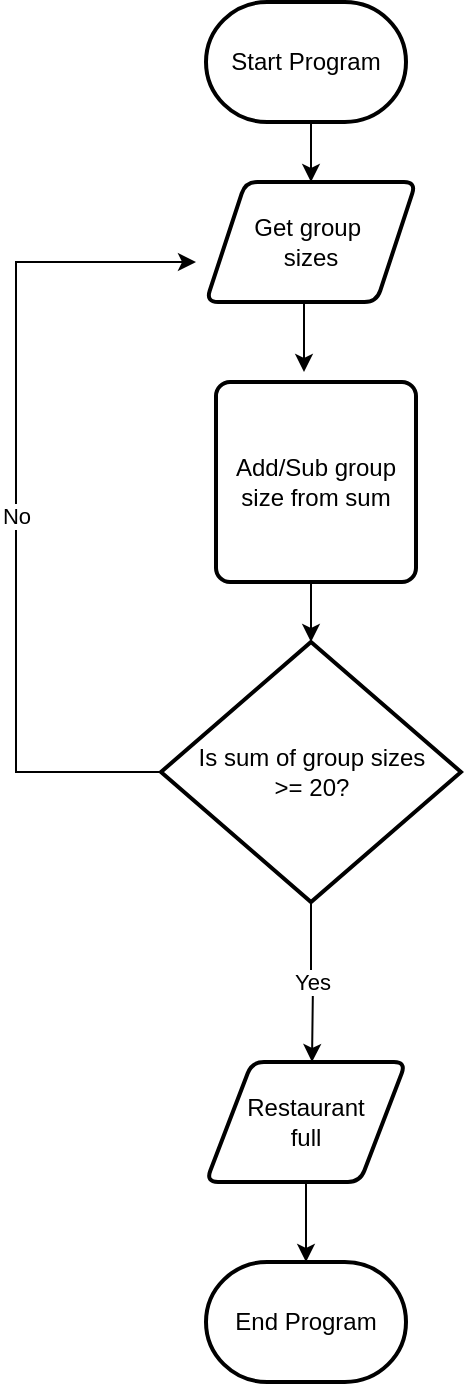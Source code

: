 <mxfile version="14.5.1" type="github"><diagram id="6xzPcaVEudEqyJQnnVQH" name="Page-1"><mxGraphModel dx="946" dy="646" grid="1" gridSize="10" guides="1" tooltips="1" connect="1" arrows="1" fold="1" page="1" pageScale="1" pageWidth="850" pageHeight="1100" math="0" shadow="0"><root><mxCell id="0"/><mxCell id="1" parent="0"/><mxCell id="B8vdKP4IXuOvyzsPMGrn-10" style="edgeStyle=orthogonalEdgeStyle;rounded=0;orthogonalLoop=1;jettySize=auto;html=1;exitX=0.5;exitY=1;exitDx=0;exitDy=0;exitPerimeter=0;entryX=0.5;entryY=0;entryDx=0;entryDy=0;" parent="1" source="B8vdKP4IXuOvyzsPMGrn-2" target="B8vdKP4IXuOvyzsPMGrn-3" edge="1"><mxGeometry relative="1" as="geometry"/></mxCell><mxCell id="B8vdKP4IXuOvyzsPMGrn-2" value="Start Program" style="strokeWidth=2;html=1;shape=mxgraph.flowchart.terminator;whiteSpace=wrap;" parent="1" vertex="1"><mxGeometry x="375" y="110" width="100" height="60" as="geometry"/></mxCell><mxCell id="B8vdKP4IXuOvyzsPMGrn-12" style="edgeStyle=orthogonalEdgeStyle;rounded=0;orthogonalLoop=1;jettySize=auto;html=1;exitX=0.5;exitY=1;exitDx=0;exitDy=0;entryX=0.44;entryY=-0.05;entryDx=0;entryDy=0;entryPerimeter=0;" parent="1" source="B8vdKP4IXuOvyzsPMGrn-3" target="B8vdKP4IXuOvyzsPMGrn-11" edge="1"><mxGeometry relative="1" as="geometry"/></mxCell><mxCell id="B8vdKP4IXuOvyzsPMGrn-3" value="Get group&amp;nbsp;&lt;br&gt;sizes" style="shape=parallelogram;html=1;strokeWidth=2;perimeter=parallelogramPerimeter;whiteSpace=wrap;rounded=1;arcSize=12;size=0.188;" parent="1" vertex="1"><mxGeometry x="375" y="200" width="105" height="60" as="geometry"/></mxCell><mxCell id="B8vdKP4IXuOvyzsPMGrn-15" value="Yes" style="edgeStyle=orthogonalEdgeStyle;rounded=0;orthogonalLoop=1;jettySize=auto;html=1;exitX=0.5;exitY=1;exitDx=0;exitDy=0;exitPerimeter=0;" parent="1" source="B8vdKP4IXuOvyzsPMGrn-7" edge="1"><mxGeometry relative="1" as="geometry"><mxPoint x="428" y="640" as="targetPoint"/></mxGeometry></mxCell><mxCell id="B8vdKP4IXuOvyzsPMGrn-16" style="edgeStyle=orthogonalEdgeStyle;rounded=0;orthogonalLoop=1;jettySize=auto;html=1;exitX=0;exitY=0.5;exitDx=0;exitDy=0;exitPerimeter=0;" parent="1" source="B8vdKP4IXuOvyzsPMGrn-7" edge="1"><mxGeometry relative="1" as="geometry"><mxPoint x="370" y="240" as="targetPoint"/><Array as="points"><mxPoint x="280" y="495"/></Array></mxGeometry></mxCell><mxCell id="B8vdKP4IXuOvyzsPMGrn-17" value="No" style="edgeLabel;html=1;align=center;verticalAlign=middle;resizable=0;points=[];" parent="B8vdKP4IXuOvyzsPMGrn-16" vertex="1" connectable="0"><mxGeometry x="-0.035" relative="1" as="geometry"><mxPoint y="1" as="offset"/></mxGeometry></mxCell><mxCell id="B8vdKP4IXuOvyzsPMGrn-7" value="Is sum of group sizes&lt;br&gt;&amp;gt;= 20?" style="strokeWidth=2;html=1;shape=mxgraph.flowchart.decision;whiteSpace=wrap;" parent="1" vertex="1"><mxGeometry x="352.5" y="430" width="150" height="130" as="geometry"/></mxCell><mxCell id="B8vdKP4IXuOvyzsPMGrn-13" style="edgeStyle=orthogonalEdgeStyle;rounded=0;orthogonalLoop=1;jettySize=auto;html=1;exitX=0.5;exitY=1;exitDx=0;exitDy=0;entryX=0.5;entryY=0;entryDx=0;entryDy=0;entryPerimeter=0;" parent="1" source="B8vdKP4IXuOvyzsPMGrn-11" target="B8vdKP4IXuOvyzsPMGrn-7" edge="1"><mxGeometry relative="1" as="geometry"/></mxCell><mxCell id="B8vdKP4IXuOvyzsPMGrn-11" value="Add/Sub group&lt;br&gt;size from sum" style="rounded=1;whiteSpace=wrap;html=1;absoluteArcSize=1;arcSize=14;strokeWidth=2;" parent="1" vertex="1"><mxGeometry x="380" y="300" width="100" height="100" as="geometry"/></mxCell><mxCell id="B8vdKP4IXuOvyzsPMGrn-19" style="edgeStyle=orthogonalEdgeStyle;rounded=0;orthogonalLoop=1;jettySize=auto;html=1;exitX=0.5;exitY=1;exitDx=0;exitDy=0;entryX=0.5;entryY=0;entryDx=0;entryDy=0;entryPerimeter=0;" parent="1" source="B8vdKP4IXuOvyzsPMGrn-14" target="B8vdKP4IXuOvyzsPMGrn-18" edge="1"><mxGeometry relative="1" as="geometry"/></mxCell><mxCell id="B8vdKP4IXuOvyzsPMGrn-14" value="Restaurant&lt;br&gt;full" style="shape=parallelogram;html=1;strokeWidth=2;perimeter=parallelogramPerimeter;whiteSpace=wrap;rounded=1;arcSize=12;size=0.23;" parent="1" vertex="1"><mxGeometry x="375" y="640" width="100" height="60" as="geometry"/></mxCell><mxCell id="B8vdKP4IXuOvyzsPMGrn-18" value="End Program" style="strokeWidth=2;html=1;shape=mxgraph.flowchart.terminator;whiteSpace=wrap;" parent="1" vertex="1"><mxGeometry x="375" y="740" width="100" height="60" as="geometry"/></mxCell></root></mxGraphModel></diagram></mxfile>